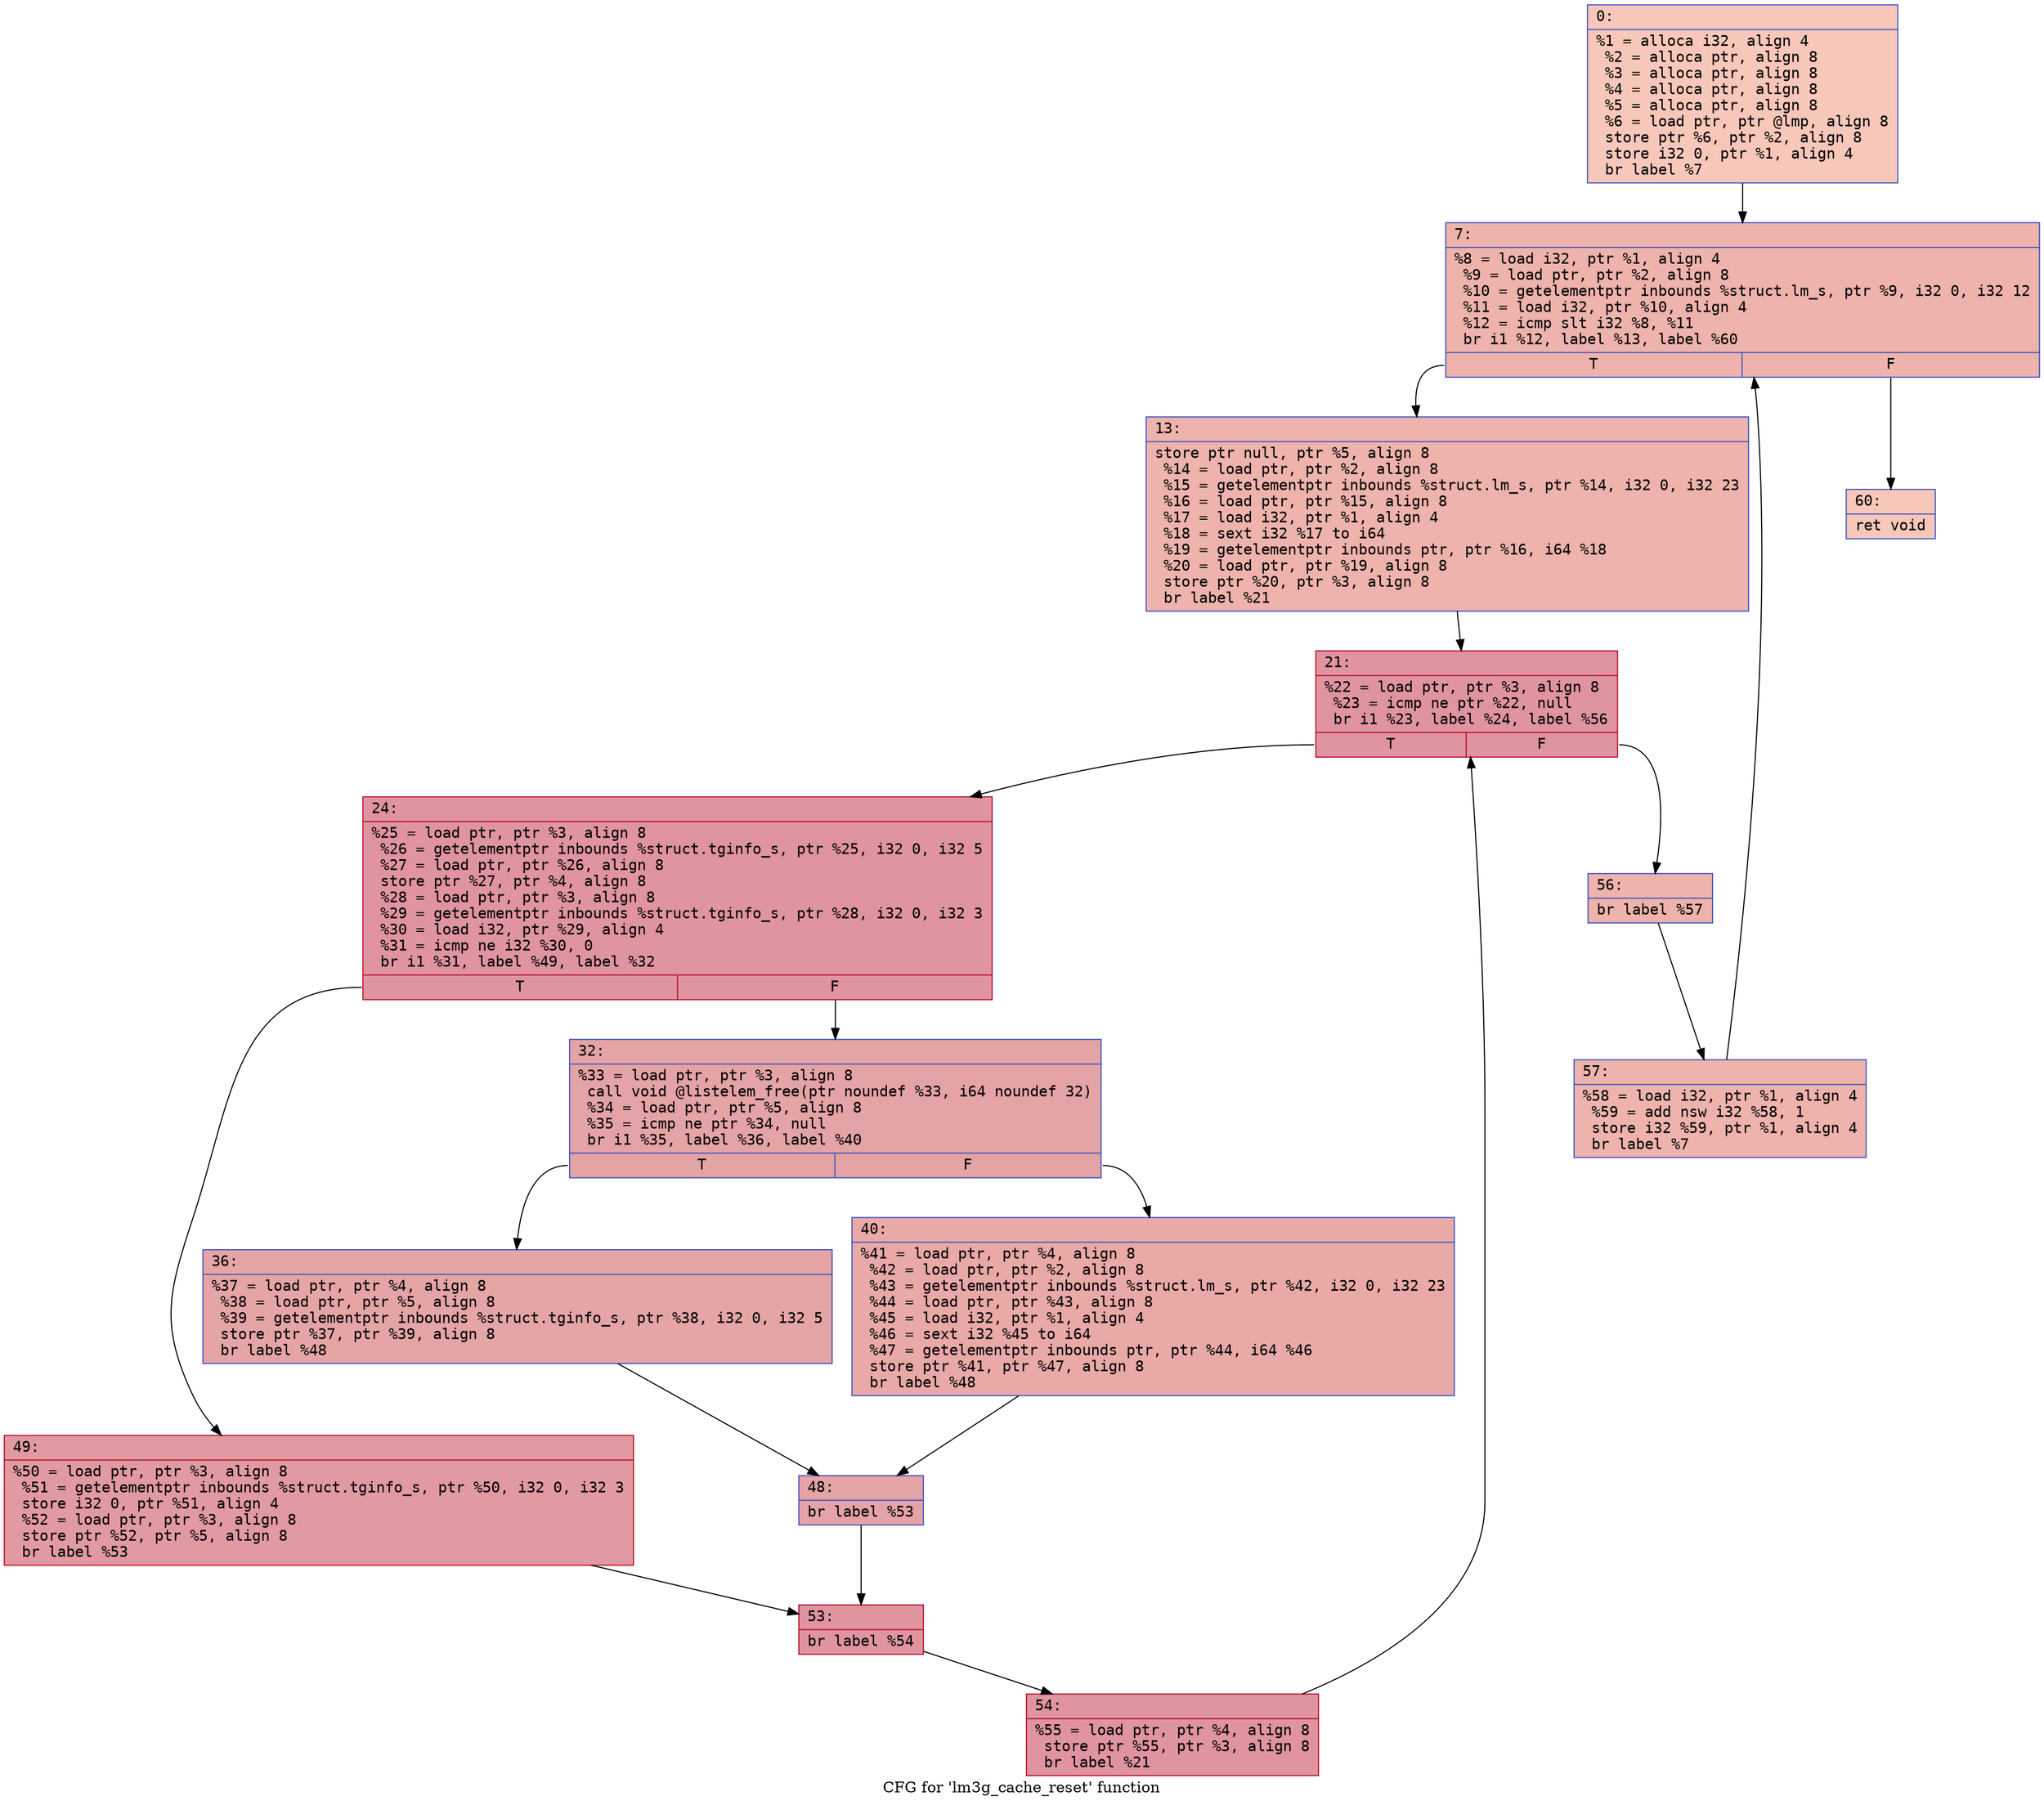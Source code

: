 digraph "CFG for 'lm3g_cache_reset' function" {
	label="CFG for 'lm3g_cache_reset' function";

	Node0x600001025b30 [shape=record,color="#3d50c3ff", style=filled, fillcolor="#ec7f6370" fontname="Courier",label="{0:\l|  %1 = alloca i32, align 4\l  %2 = alloca ptr, align 8\l  %3 = alloca ptr, align 8\l  %4 = alloca ptr, align 8\l  %5 = alloca ptr, align 8\l  %6 = load ptr, ptr @lmp, align 8\l  store ptr %6, ptr %2, align 8\l  store i32 0, ptr %1, align 4\l  br label %7\l}"];
	Node0x600001025b30 -> Node0x600001025b80[tooltip="0 -> 7\nProbability 100.00%" ];
	Node0x600001025b80 [shape=record,color="#3d50c3ff", style=filled, fillcolor="#d6524470" fontname="Courier",label="{7:\l|  %8 = load i32, ptr %1, align 4\l  %9 = load ptr, ptr %2, align 8\l  %10 = getelementptr inbounds %struct.lm_s, ptr %9, i32 0, i32 12\l  %11 = load i32, ptr %10, align 4\l  %12 = icmp slt i32 %8, %11\l  br i1 %12, label %13, label %60\l|{<s0>T|<s1>F}}"];
	Node0x600001025b80:s0 -> Node0x600001025bd0[tooltip="7 -> 13\nProbability 96.88%" ];
	Node0x600001025b80:s1 -> Node0x600001025f90[tooltip="7 -> 60\nProbability 3.12%" ];
	Node0x600001025bd0 [shape=record,color="#3d50c3ff", style=filled, fillcolor="#d6524470" fontname="Courier",label="{13:\l|  store ptr null, ptr %5, align 8\l  %14 = load ptr, ptr %2, align 8\l  %15 = getelementptr inbounds %struct.lm_s, ptr %14, i32 0, i32 23\l  %16 = load ptr, ptr %15, align 8\l  %17 = load i32, ptr %1, align 4\l  %18 = sext i32 %17 to i64\l  %19 = getelementptr inbounds ptr, ptr %16, i64 %18\l  %20 = load ptr, ptr %19, align 8\l  store ptr %20, ptr %3, align 8\l  br label %21\l}"];
	Node0x600001025bd0 -> Node0x600001025c20[tooltip="13 -> 21\nProbability 100.00%" ];
	Node0x600001025c20 [shape=record,color="#b70d28ff", style=filled, fillcolor="#b70d2870" fontname="Courier",label="{21:\l|  %22 = load ptr, ptr %3, align 8\l  %23 = icmp ne ptr %22, null\l  br i1 %23, label %24, label %56\l|{<s0>T|<s1>F}}"];
	Node0x600001025c20:s0 -> Node0x600001025c70[tooltip="21 -> 24\nProbability 96.88%" ];
	Node0x600001025c20:s1 -> Node0x600001025ef0[tooltip="21 -> 56\nProbability 3.12%" ];
	Node0x600001025c70 [shape=record,color="#b70d28ff", style=filled, fillcolor="#b70d2870" fontname="Courier",label="{24:\l|  %25 = load ptr, ptr %3, align 8\l  %26 = getelementptr inbounds %struct.tginfo_s, ptr %25, i32 0, i32 5\l  %27 = load ptr, ptr %26, align 8\l  store ptr %27, ptr %4, align 8\l  %28 = load ptr, ptr %3, align 8\l  %29 = getelementptr inbounds %struct.tginfo_s, ptr %28, i32 0, i32 3\l  %30 = load i32, ptr %29, align 4\l  %31 = icmp ne i32 %30, 0\l  br i1 %31, label %49, label %32\l|{<s0>T|<s1>F}}"];
	Node0x600001025c70:s0 -> Node0x600001025e00[tooltip="24 -> 49\nProbability 62.50%" ];
	Node0x600001025c70:s1 -> Node0x600001025cc0[tooltip="24 -> 32\nProbability 37.50%" ];
	Node0x600001025cc0 [shape=record,color="#3d50c3ff", style=filled, fillcolor="#c32e3170" fontname="Courier",label="{32:\l|  %33 = load ptr, ptr %3, align 8\l  call void @listelem_free(ptr noundef %33, i64 noundef 32)\l  %34 = load ptr, ptr %5, align 8\l  %35 = icmp ne ptr %34, null\l  br i1 %35, label %36, label %40\l|{<s0>T|<s1>F}}"];
	Node0x600001025cc0:s0 -> Node0x600001025d10[tooltip="32 -> 36\nProbability 62.50%" ];
	Node0x600001025cc0:s1 -> Node0x600001025d60[tooltip="32 -> 40\nProbability 37.50%" ];
	Node0x600001025d10 [shape=record,color="#3d50c3ff", style=filled, fillcolor="#c5333470" fontname="Courier",label="{36:\l|  %37 = load ptr, ptr %4, align 8\l  %38 = load ptr, ptr %5, align 8\l  %39 = getelementptr inbounds %struct.tginfo_s, ptr %38, i32 0, i32 5\l  store ptr %37, ptr %39, align 8\l  br label %48\l}"];
	Node0x600001025d10 -> Node0x600001025db0[tooltip="36 -> 48\nProbability 100.00%" ];
	Node0x600001025d60 [shape=record,color="#3d50c3ff", style=filled, fillcolor="#ca3b3770" fontname="Courier",label="{40:\l|  %41 = load ptr, ptr %4, align 8\l  %42 = load ptr, ptr %2, align 8\l  %43 = getelementptr inbounds %struct.lm_s, ptr %42, i32 0, i32 23\l  %44 = load ptr, ptr %43, align 8\l  %45 = load i32, ptr %1, align 4\l  %46 = sext i32 %45 to i64\l  %47 = getelementptr inbounds ptr, ptr %44, i64 %46\l  store ptr %41, ptr %47, align 8\l  br label %48\l}"];
	Node0x600001025d60 -> Node0x600001025db0[tooltip="40 -> 48\nProbability 100.00%" ];
	Node0x600001025db0 [shape=record,color="#3d50c3ff", style=filled, fillcolor="#c32e3170" fontname="Courier",label="{48:\l|  br label %53\l}"];
	Node0x600001025db0 -> Node0x600001025e50[tooltip="48 -> 53\nProbability 100.00%" ];
	Node0x600001025e00 [shape=record,color="#b70d28ff", style=filled, fillcolor="#bb1b2c70" fontname="Courier",label="{49:\l|  %50 = load ptr, ptr %3, align 8\l  %51 = getelementptr inbounds %struct.tginfo_s, ptr %50, i32 0, i32 3\l  store i32 0, ptr %51, align 4\l  %52 = load ptr, ptr %3, align 8\l  store ptr %52, ptr %5, align 8\l  br label %53\l}"];
	Node0x600001025e00 -> Node0x600001025e50[tooltip="49 -> 53\nProbability 100.00%" ];
	Node0x600001025e50 [shape=record,color="#b70d28ff", style=filled, fillcolor="#b70d2870" fontname="Courier",label="{53:\l|  br label %54\l}"];
	Node0x600001025e50 -> Node0x600001025ea0[tooltip="53 -> 54\nProbability 100.00%" ];
	Node0x600001025ea0 [shape=record,color="#b70d28ff", style=filled, fillcolor="#b70d2870" fontname="Courier",label="{54:\l|  %55 = load ptr, ptr %4, align 8\l  store ptr %55, ptr %3, align 8\l  br label %21\l}"];
	Node0x600001025ea0 -> Node0x600001025c20[tooltip="54 -> 21\nProbability 100.00%" ];
	Node0x600001025ef0 [shape=record,color="#3d50c3ff", style=filled, fillcolor="#d6524470" fontname="Courier",label="{56:\l|  br label %57\l}"];
	Node0x600001025ef0 -> Node0x600001025f40[tooltip="56 -> 57\nProbability 100.00%" ];
	Node0x600001025f40 [shape=record,color="#3d50c3ff", style=filled, fillcolor="#d6524470" fontname="Courier",label="{57:\l|  %58 = load i32, ptr %1, align 4\l  %59 = add nsw i32 %58, 1\l  store i32 %59, ptr %1, align 4\l  br label %7\l}"];
	Node0x600001025f40 -> Node0x600001025b80[tooltip="57 -> 7\nProbability 100.00%" ];
	Node0x600001025f90 [shape=record,color="#3d50c3ff", style=filled, fillcolor="#ec7f6370" fontname="Courier",label="{60:\l|  ret void\l}"];
}
